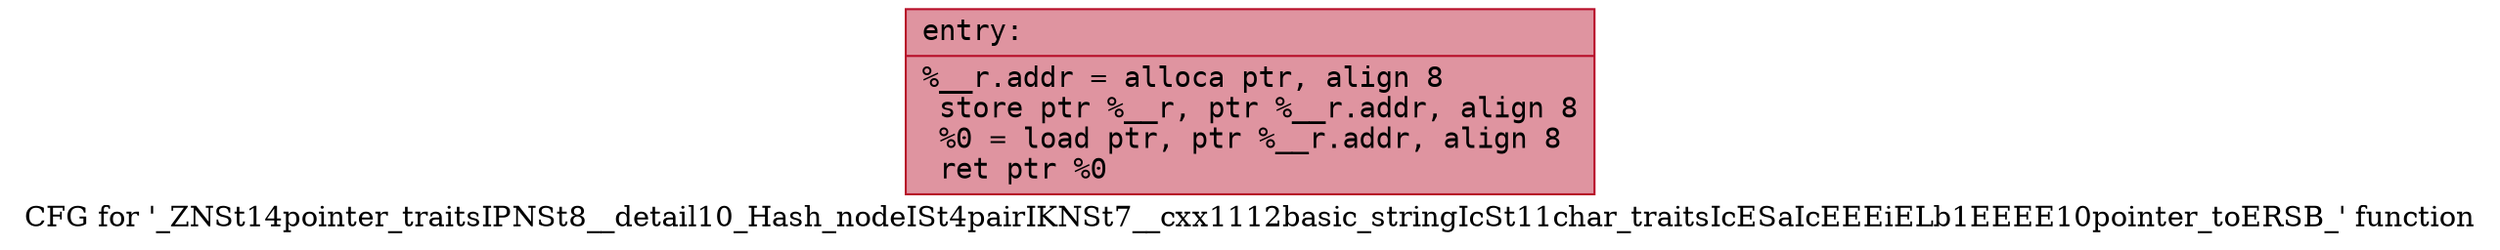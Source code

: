 digraph "CFG for '_ZNSt14pointer_traitsIPNSt8__detail10_Hash_nodeISt4pairIKNSt7__cxx1112basic_stringIcSt11char_traitsIcESaIcEEEiELb1EEEE10pointer_toERSB_' function" {
	label="CFG for '_ZNSt14pointer_traitsIPNSt8__detail10_Hash_nodeISt4pairIKNSt7__cxx1112basic_stringIcSt11char_traitsIcESaIcEEEiELb1EEEE10pointer_toERSB_' function";

	Node0x55c7e0a87f70 [shape=record,color="#b70d28ff", style=filled, fillcolor="#b70d2870" fontname="Courier",label="{entry:\l|  %__r.addr = alloca ptr, align 8\l  store ptr %__r, ptr %__r.addr, align 8\l  %0 = load ptr, ptr %__r.addr, align 8\l  ret ptr %0\l}"];
}
